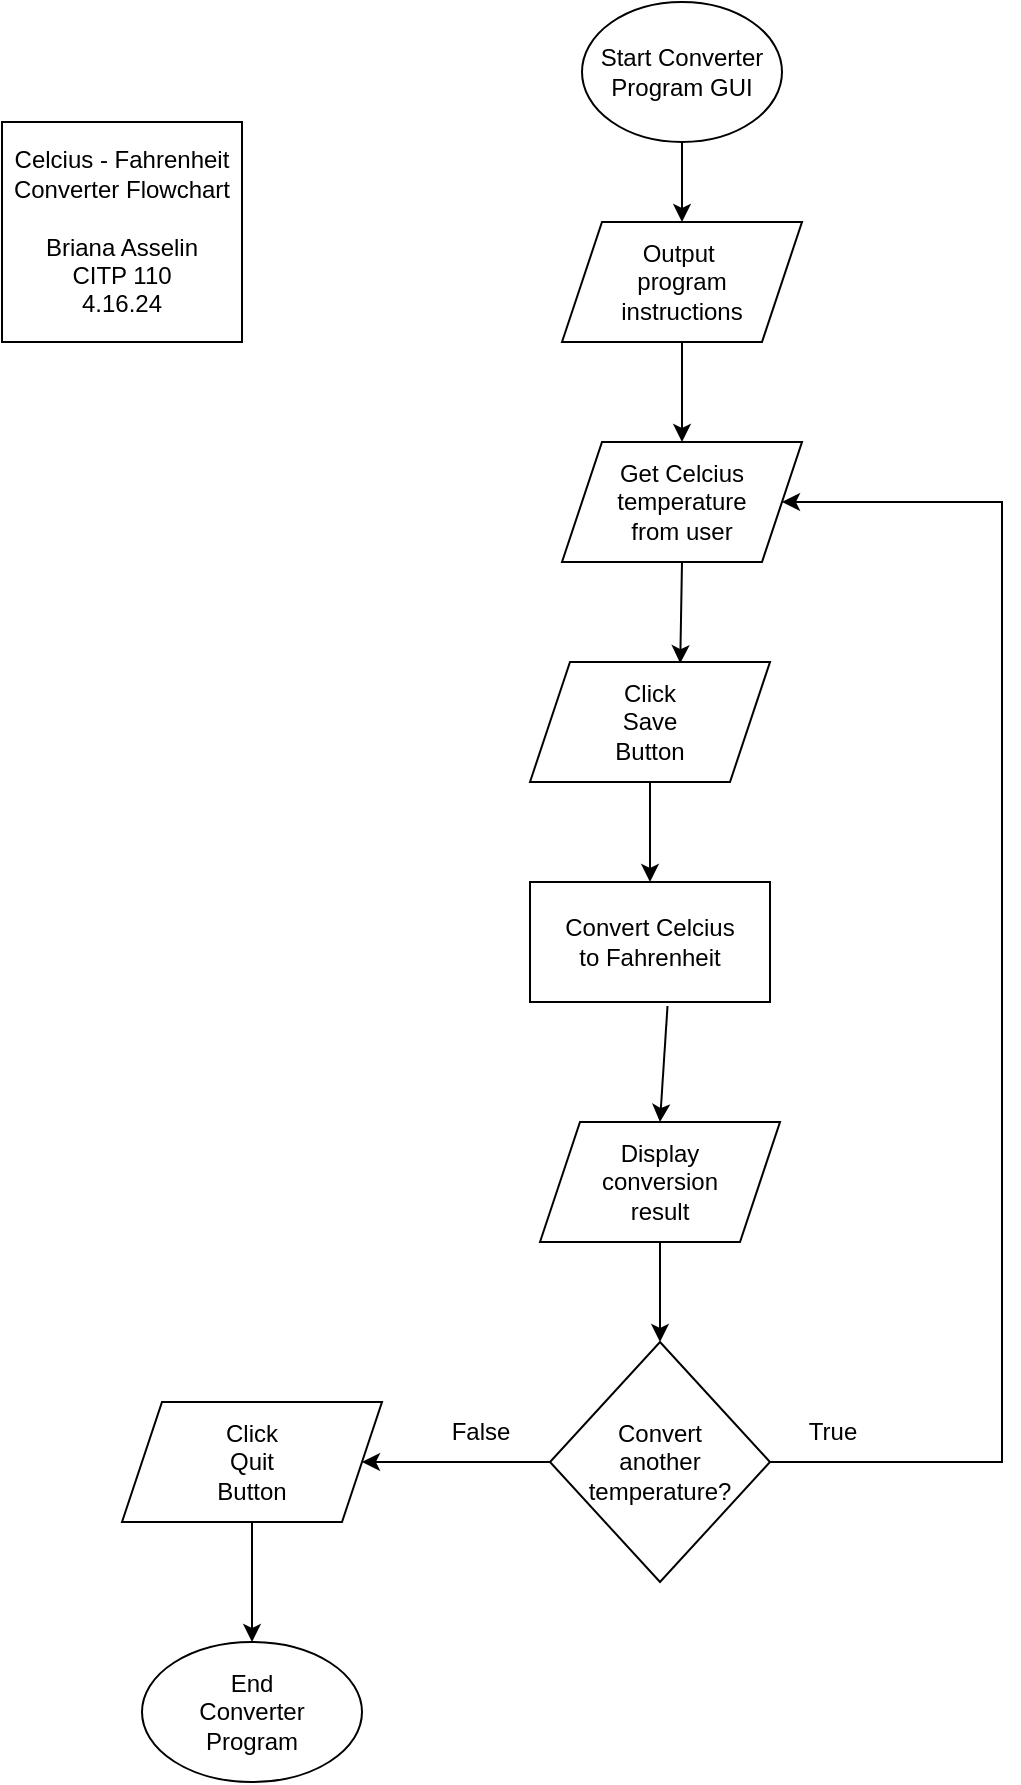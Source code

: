 <mxfile version="24.2.5" type="github">
  <diagram id="C5RBs43oDa-KdzZeNtuy" name="Page-1">
    <mxGraphModel dx="869" dy="557" grid="1" gridSize="10" guides="1" tooltips="1" connect="1" arrows="1" fold="1" page="1" pageScale="1" pageWidth="827" pageHeight="1169" math="0" shadow="0">
      <root>
        <mxCell id="WIyWlLk6GJQsqaUBKTNV-0" />
        <mxCell id="WIyWlLk6GJQsqaUBKTNV-1" parent="WIyWlLk6GJQsqaUBKTNV-0" />
        <mxCell id="eMI89bmwAzjS_euMnB38-0" value="Celcius - Fahrenheit Converter Flowchart&lt;div&gt;&lt;br&gt;&lt;/div&gt;&lt;div&gt;Briana Asselin&lt;/div&gt;&lt;div&gt;CITP 110&lt;/div&gt;&lt;div&gt;4.16.24&lt;/div&gt;" style="rounded=0;whiteSpace=wrap;html=1;" vertex="1" parent="WIyWlLk6GJQsqaUBKTNV-1">
          <mxGeometry x="100" y="110" width="120" height="110" as="geometry" />
        </mxCell>
        <mxCell id="eMI89bmwAzjS_euMnB38-1" value="Start Converter Program GUI" style="ellipse;whiteSpace=wrap;html=1;" vertex="1" parent="WIyWlLk6GJQsqaUBKTNV-1">
          <mxGeometry x="390" y="50" width="100" height="70" as="geometry" />
        </mxCell>
        <mxCell id="eMI89bmwAzjS_euMnB38-2" value="Output&amp;nbsp;&lt;div&gt;program&lt;br&gt;&lt;div&gt;instructions&lt;/div&gt;&lt;/div&gt;" style="shape=parallelogram;perimeter=parallelogramPerimeter;whiteSpace=wrap;html=1;fixedSize=1;" vertex="1" parent="WIyWlLk6GJQsqaUBKTNV-1">
          <mxGeometry x="380" y="160" width="120" height="60" as="geometry" />
        </mxCell>
        <mxCell id="eMI89bmwAzjS_euMnB38-3" value="Get Celcius&lt;div&gt;temperature&lt;br&gt;&lt;div&gt;from user&lt;/div&gt;&lt;/div&gt;" style="shape=parallelogram;perimeter=parallelogramPerimeter;whiteSpace=wrap;html=1;fixedSize=1;" vertex="1" parent="WIyWlLk6GJQsqaUBKTNV-1">
          <mxGeometry x="380" y="270" width="120" height="60" as="geometry" />
        </mxCell>
        <mxCell id="eMI89bmwAzjS_euMnB38-4" value="Convert Celcius&lt;div&gt;to Fahrenheit&lt;/div&gt;" style="rounded=0;whiteSpace=wrap;html=1;" vertex="1" parent="WIyWlLk6GJQsqaUBKTNV-1">
          <mxGeometry x="364" y="490" width="120" height="60" as="geometry" />
        </mxCell>
        <mxCell id="eMI89bmwAzjS_euMnB38-5" value="Display&lt;div&gt;conversion&lt;/div&gt;&lt;div&gt;result&lt;/div&gt;" style="shape=parallelogram;perimeter=parallelogramPerimeter;whiteSpace=wrap;html=1;fixedSize=1;" vertex="1" parent="WIyWlLk6GJQsqaUBKTNV-1">
          <mxGeometry x="369" y="610" width="120" height="60" as="geometry" />
        </mxCell>
        <mxCell id="eMI89bmwAzjS_euMnB38-10" value="" style="edgeStyle=orthogonalEdgeStyle;rounded=0;orthogonalLoop=1;jettySize=auto;html=1;entryX=1;entryY=0.5;entryDx=0;entryDy=0;exitX=1;exitY=0.5;exitDx=0;exitDy=0;" edge="1" parent="WIyWlLk6GJQsqaUBKTNV-1" source="eMI89bmwAzjS_euMnB38-12" target="eMI89bmwAzjS_euMnB38-3">
          <mxGeometry relative="1" as="geometry">
            <mxPoint x="610" y="310" as="targetPoint" />
            <Array as="points">
              <mxPoint x="600" y="780" />
              <mxPoint x="600" y="300" />
            </Array>
          </mxGeometry>
        </mxCell>
        <mxCell id="eMI89bmwAzjS_euMnB38-11" value="" style="edgeStyle=orthogonalEdgeStyle;rounded=0;orthogonalLoop=1;jettySize=auto;html=1;entryX=1;entryY=0.5;entryDx=0;entryDy=0;" edge="1" parent="WIyWlLk6GJQsqaUBKTNV-1" source="eMI89bmwAzjS_euMnB38-12" target="eMI89bmwAzjS_euMnB38-15">
          <mxGeometry relative="1" as="geometry">
            <mxPoint x="230" y="860" as="targetPoint" />
          </mxGeometry>
        </mxCell>
        <mxCell id="eMI89bmwAzjS_euMnB38-12" value="Convert&lt;div&gt;another&lt;/div&gt;&lt;div&gt;temperature?&lt;/div&gt;" style="rhombus;whiteSpace=wrap;html=1;" vertex="1" parent="WIyWlLk6GJQsqaUBKTNV-1">
          <mxGeometry x="374" y="720" width="110" height="120" as="geometry" />
        </mxCell>
        <mxCell id="eMI89bmwAzjS_euMnB38-13" value="True" style="text;html=1;align=center;verticalAlign=middle;resizable=0;points=[];autosize=1;strokeColor=none;fillColor=none;" vertex="1" parent="WIyWlLk6GJQsqaUBKTNV-1">
          <mxGeometry x="490" y="750" width="50" height="30" as="geometry" />
        </mxCell>
        <mxCell id="eMI89bmwAzjS_euMnB38-14" value="False" style="text;html=1;align=center;verticalAlign=middle;resizable=0;points=[];autosize=1;strokeColor=none;fillColor=none;" vertex="1" parent="WIyWlLk6GJQsqaUBKTNV-1">
          <mxGeometry x="314" y="750" width="50" height="30" as="geometry" />
        </mxCell>
        <mxCell id="eMI89bmwAzjS_euMnB38-15" value="Click&lt;div&gt;Quit&lt;/div&gt;&lt;div&gt;Button&lt;/div&gt;" style="shape=parallelogram;perimeter=parallelogramPerimeter;whiteSpace=wrap;html=1;fixedSize=1;" vertex="1" parent="WIyWlLk6GJQsqaUBKTNV-1">
          <mxGeometry x="160" y="750" width="130" height="60" as="geometry" />
        </mxCell>
        <mxCell id="eMI89bmwAzjS_euMnB38-16" value="End&lt;div&gt;Converter&lt;/div&gt;&lt;div&gt;Program&lt;/div&gt;" style="ellipse;whiteSpace=wrap;html=1;" vertex="1" parent="WIyWlLk6GJQsqaUBKTNV-1">
          <mxGeometry x="170" y="870" width="110" height="70" as="geometry" />
        </mxCell>
        <mxCell id="eMI89bmwAzjS_euMnB38-17" value="" style="endArrow=classic;html=1;rounded=0;exitX=0.5;exitY=1;exitDx=0;exitDy=0;entryX=0.5;entryY=0;entryDx=0;entryDy=0;" edge="1" parent="WIyWlLk6GJQsqaUBKTNV-1" target="eMI89bmwAzjS_euMnB38-16" source="eMI89bmwAzjS_euMnB38-15">
          <mxGeometry width="50" height="50" relative="1" as="geometry">
            <mxPoint x="215" y="920" as="sourcePoint" />
            <mxPoint x="300" y="920" as="targetPoint" />
          </mxGeometry>
        </mxCell>
        <mxCell id="eMI89bmwAzjS_euMnB38-18" value="Click&lt;div&gt;Save&lt;/div&gt;&lt;div&gt;Button&lt;/div&gt;" style="shape=parallelogram;perimeter=parallelogramPerimeter;whiteSpace=wrap;html=1;fixedSize=1;" vertex="1" parent="WIyWlLk6GJQsqaUBKTNV-1">
          <mxGeometry x="364" y="380" width="120" height="60" as="geometry" />
        </mxCell>
        <mxCell id="eMI89bmwAzjS_euMnB38-19" value="" style="endArrow=classic;html=1;rounded=0;exitX=0.5;exitY=1;exitDx=0;exitDy=0;entryX=0.626;entryY=0.01;entryDx=0;entryDy=0;entryPerimeter=0;" edge="1" parent="WIyWlLk6GJQsqaUBKTNV-1" source="eMI89bmwAzjS_euMnB38-3" target="eMI89bmwAzjS_euMnB38-18">
          <mxGeometry width="50" height="50" relative="1" as="geometry">
            <mxPoint x="400" y="590" as="sourcePoint" />
            <mxPoint x="450" y="540" as="targetPoint" />
          </mxGeometry>
        </mxCell>
        <mxCell id="eMI89bmwAzjS_euMnB38-20" value="" style="endArrow=classic;html=1;rounded=0;exitX=0.5;exitY=1;exitDx=0;exitDy=0;" edge="1" parent="WIyWlLk6GJQsqaUBKTNV-1" source="eMI89bmwAzjS_euMnB38-1">
          <mxGeometry width="50" height="50" relative="1" as="geometry">
            <mxPoint x="432" y="340" as="sourcePoint" />
            <mxPoint x="440" y="160" as="targetPoint" />
          </mxGeometry>
        </mxCell>
        <mxCell id="eMI89bmwAzjS_euMnB38-21" value="" style="endArrow=classic;html=1;rounded=0;exitX=0.5;exitY=1;exitDx=0;exitDy=0;entryX=0.5;entryY=0;entryDx=0;entryDy=0;" edge="1" parent="WIyWlLk6GJQsqaUBKTNV-1" source="eMI89bmwAzjS_euMnB38-2" target="eMI89bmwAzjS_euMnB38-3">
          <mxGeometry width="50" height="50" relative="1" as="geometry">
            <mxPoint x="442" y="350" as="sourcePoint" />
            <mxPoint x="444" y="400" as="targetPoint" />
          </mxGeometry>
        </mxCell>
        <mxCell id="eMI89bmwAzjS_euMnB38-22" value="" style="endArrow=classic;html=1;rounded=0;exitX=0.5;exitY=1;exitDx=0;exitDy=0;entryX=0.5;entryY=0;entryDx=0;entryDy=0;" edge="1" parent="WIyWlLk6GJQsqaUBKTNV-1" source="eMI89bmwAzjS_euMnB38-18" target="eMI89bmwAzjS_euMnB38-4">
          <mxGeometry width="50" height="50" relative="1" as="geometry">
            <mxPoint x="452" y="360" as="sourcePoint" />
            <mxPoint x="454" y="410" as="targetPoint" />
          </mxGeometry>
        </mxCell>
        <mxCell id="eMI89bmwAzjS_euMnB38-23" value="" style="endArrow=classic;html=1;rounded=0;exitX=0.573;exitY=1.033;exitDx=0;exitDy=0;entryX=0.5;entryY=0;entryDx=0;entryDy=0;exitPerimeter=0;" edge="1" parent="WIyWlLk6GJQsqaUBKTNV-1" source="eMI89bmwAzjS_euMnB38-4" target="eMI89bmwAzjS_euMnB38-5">
          <mxGeometry width="50" height="50" relative="1" as="geometry">
            <mxPoint x="462" y="370" as="sourcePoint" />
            <mxPoint x="464" y="420" as="targetPoint" />
          </mxGeometry>
        </mxCell>
        <mxCell id="eMI89bmwAzjS_euMnB38-24" value="" style="endArrow=classic;html=1;rounded=0;exitX=0.5;exitY=1;exitDx=0;exitDy=0;entryX=0.5;entryY=0;entryDx=0;entryDy=0;" edge="1" parent="WIyWlLk6GJQsqaUBKTNV-1" source="eMI89bmwAzjS_euMnB38-5" target="eMI89bmwAzjS_euMnB38-12">
          <mxGeometry width="50" height="50" relative="1" as="geometry">
            <mxPoint x="472" y="380" as="sourcePoint" />
            <mxPoint x="474" y="430" as="targetPoint" />
          </mxGeometry>
        </mxCell>
      </root>
    </mxGraphModel>
  </diagram>
</mxfile>
